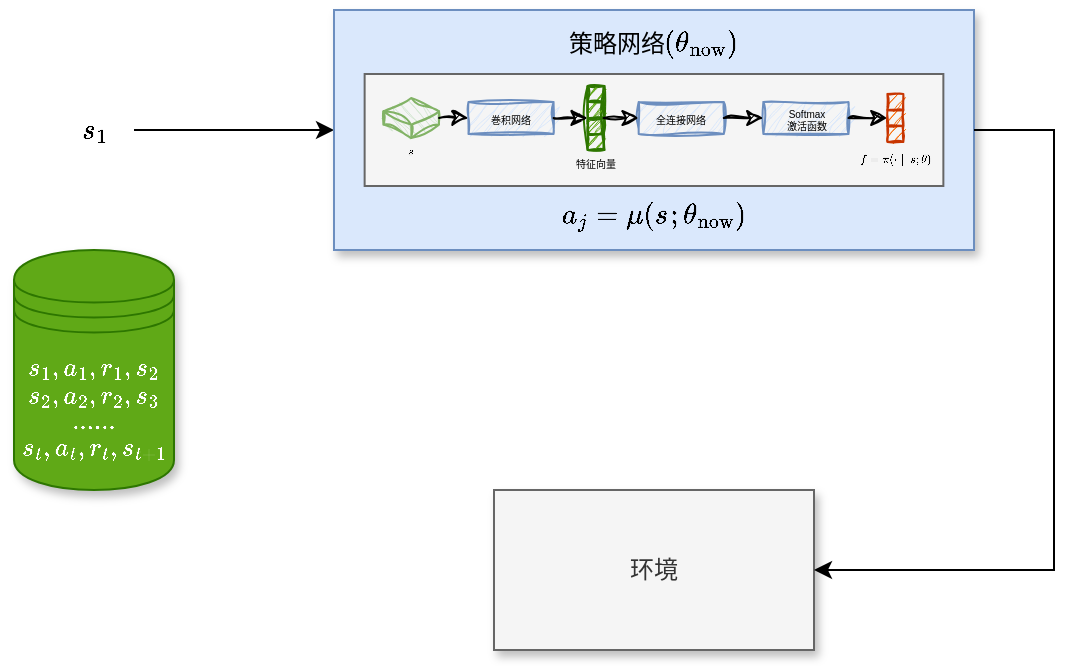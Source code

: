 <mxfile version="22.1.11" type="github" pages="2">
  <diagram name="第 1 页" id="D8CwGveDmH4_T83zukJF">
    <mxGraphModel dx="1041" dy="1423" grid="1" gridSize="10" guides="1" tooltips="1" connect="1" arrows="1" fold="1" page="1" pageScale="1" pageWidth="1169" pageHeight="827" math="1" shadow="0">
      <root>
        <mxCell id="0" />
        <mxCell id="1" parent="0" />
        <mxCell id="J2k-B5QdtApuFqRNuriJ-1" value="&lt;div style=&quot;font-size: 11px;&quot;&gt;&lt;font style=&quot;font-size: 11px;&quot;&gt;`s_1,a_1,r_1,s_{2}`&lt;/font&gt;&lt;/div&gt;&lt;div style=&quot;font-size: 11px;&quot;&gt;&lt;font style=&quot;font-size: 11px;&quot;&gt;`s_2,a_2,r_2,s_{3}`&lt;/font&gt;&lt;/div&gt;&lt;div style=&quot;font-size: 11px;&quot;&gt;&lt;font style=&quot;font-size: 11px;&quot;&gt;`......`&lt;br&gt;&lt;/font&gt;&lt;/div&gt;&lt;div style=&quot;font-size: 11px;&quot;&gt;&lt;font style=&quot;font-size: 11px;&quot;&gt;`s_t,a_t,r_t,s_{t+1}`&lt;/font&gt;&lt;/div&gt;" style="shape=datastore;whiteSpace=wrap;html=1;fillColor=#60a917;strokeColor=#2D7600;fontColor=#ffffff;shadow=1;" vertex="1" parent="1">
          <mxGeometry x="40" y="100" width="80" height="120" as="geometry" />
        </mxCell>
        <mxCell id="J2k-B5QdtApuFqRNuriJ-30" style="edgeStyle=orthogonalEdgeStyle;rounded=0;orthogonalLoop=1;jettySize=auto;html=1;entryX=0;entryY=0.5;entryDx=0;entryDy=0;" edge="1" parent="1" source="J2k-B5QdtApuFqRNuriJ-2" target="J2k-B5QdtApuFqRNuriJ-4">
          <mxGeometry relative="1" as="geometry" />
        </mxCell>
        <mxCell id="J2k-B5QdtApuFqRNuriJ-2" value="`s_1`" style="text;strokeColor=none;align=center;fillColor=none;html=1;verticalAlign=middle;whiteSpace=wrap;rounded=0;" vertex="1" parent="1">
          <mxGeometry x="60" y="20" width="40" height="40" as="geometry" />
        </mxCell>
        <mxCell id="J2k-B5QdtApuFqRNuriJ-3" value="" style="group;fillColor=#d5e8d4;strokeColor=#82b366;" vertex="1" connectable="0" parent="1">
          <mxGeometry x="200" y="-20" width="320" height="120" as="geometry" />
        </mxCell>
        <mxCell id="J2k-B5QdtApuFqRNuriJ-4" value="&lt;div&gt;策略网络`(\theta_{\text{now}})`&lt;/div&gt;&lt;div&gt;&lt;br&gt;&lt;/div&gt;&lt;div&gt;&lt;br&gt;&lt;/div&gt;&lt;div&gt;&lt;br&gt;&lt;/div&gt;&lt;div&gt;&lt;br&gt;&lt;/div&gt;&lt;div&gt;&lt;br&gt;&lt;/div&gt;&lt;div&gt;`a_{j} = \mu(s_{};\theta_{\text{now}})`&lt;br&gt;&lt;/div&gt;" style="rounded=0;whiteSpace=wrap;html=1;fillColor=#dae8fc;strokeColor=#6c8ebf;shadow=1;" vertex="1" parent="J2k-B5QdtApuFqRNuriJ-3">
          <mxGeometry width="320" height="120" as="geometry" />
        </mxCell>
        <mxCell id="J2k-B5QdtApuFqRNuriJ-5" value="" style="group" vertex="1" connectable="0" parent="J2k-B5QdtApuFqRNuriJ-3">
          <mxGeometry x="15.32" y="32" width="289.36" height="56" as="geometry" />
        </mxCell>
        <mxCell id="J2k-B5QdtApuFqRNuriJ-6" value="" style="rounded=0;whiteSpace=wrap;html=1;fillColor=#f5f5f5;fontColor=#333333;strokeColor=#666666;" vertex="1" parent="J2k-B5QdtApuFqRNuriJ-5">
          <mxGeometry width="289.36" height="56" as="geometry" />
        </mxCell>
        <mxCell id="J2k-B5QdtApuFqRNuriJ-7" value="" style="html=1;shape=mxgraph.basic.isocube;isoAngle=15;flipH=1;flipV=0;fillColor=#d5e8d4;strokeColor=#82b366;shadow=0;fontSize=5;sketch=1;curveFitting=1;jiggle=2;" vertex="1" parent="J2k-B5QdtApuFqRNuriJ-5">
          <mxGeometry x="9.36" y="12" width="27.853" height="20" as="geometry" />
        </mxCell>
        <mxCell id="J2k-B5QdtApuFqRNuriJ-8" value="巻积网络" style="rounded=0;whiteSpace=wrap;html=1;fillColor=#dae8fc;strokeColor=#6c8ebf;shadow=0;fontSize=5;sketch=1;curveFitting=1;jiggle=2;" vertex="1" parent="J2k-B5QdtApuFqRNuriJ-5">
          <mxGeometry x="51.913" y="14" width="42.553" height="16" as="geometry" />
        </mxCell>
        <mxCell id="J2k-B5QdtApuFqRNuriJ-9" style="rounded=0;orthogonalLoop=1;jettySize=auto;html=1;entryX=0;entryY=0.5;entryDx=0;entryDy=0;fontSize=5;sketch=1;curveFitting=1;jiggle=2;" edge="1" parent="J2k-B5QdtApuFqRNuriJ-5" source="J2k-B5QdtApuFqRNuriJ-7" target="J2k-B5QdtApuFqRNuriJ-8">
          <mxGeometry relative="1" as="geometry" />
        </mxCell>
        <mxCell id="J2k-B5QdtApuFqRNuriJ-10" value="全连接网络" style="rounded=0;whiteSpace=wrap;html=1;fillColor=#dae8fc;strokeColor=#6c8ebf;shadow=0;fontSize=5;sketch=1;curveFitting=1;jiggle=2;" vertex="1" parent="J2k-B5QdtApuFqRNuriJ-5">
          <mxGeometry x="137.02" y="14" width="42.553" height="16" as="geometry" />
        </mxCell>
        <mxCell id="J2k-B5QdtApuFqRNuriJ-11" value="`s`" style="text;strokeColor=none;align=center;fillColor=none;html=1;verticalAlign=middle;whiteSpace=wrap;rounded=0;shadow=0;fontSize=5;sketch=1;curveFitting=1;jiggle=2;" vertex="1" parent="J2k-B5QdtApuFqRNuriJ-5">
          <mxGeometry x="14.773" y="30" width="17.021" height="16" as="geometry" />
        </mxCell>
        <mxCell id="J2k-B5QdtApuFqRNuriJ-12" value="特征向量" style="text;strokeColor=none;align=center;fillColor=none;html=1;verticalAlign=middle;whiteSpace=wrap;rounded=0;shadow=0;fontSize=5;sketch=1;curveFitting=1;jiggle=2;" vertex="1" parent="J2k-B5QdtApuFqRNuriJ-5">
          <mxGeometry x="102.977" y="40" width="25.532" height="8" as="geometry" />
        </mxCell>
        <mxCell id="J2k-B5QdtApuFqRNuriJ-13" value="" style="group;fontSize=5;sketch=1;curveFitting=1;jiggle=2;" vertex="1" connectable="0" parent="J2k-B5QdtApuFqRNuriJ-5">
          <mxGeometry x="111.488" y="6" width="8.511" height="32" as="geometry" />
        </mxCell>
        <mxCell id="J2k-B5QdtApuFqRNuriJ-14" value="" style="group;fillColor=#60a917;strokeColor=#2D7600;fontColor=#ffffff;container=0;fontSize=5;sketch=1;curveFitting=1;jiggle=2;" vertex="1" connectable="0" parent="J2k-B5QdtApuFqRNuriJ-13">
          <mxGeometry width="8.511" height="32" as="geometry" />
        </mxCell>
        <mxCell id="J2k-B5QdtApuFqRNuriJ-15" value="" style="whiteSpace=wrap;html=1;aspect=fixed;fillColor=#60a917;fontColor=#ffffff;strokeColor=#2D7600;fontSize=5;sketch=1;curveFitting=1;jiggle=2;" vertex="1" parent="J2k-B5QdtApuFqRNuriJ-13">
          <mxGeometry width="8" height="8" as="geometry" />
        </mxCell>
        <mxCell id="J2k-B5QdtApuFqRNuriJ-16" value="" style="whiteSpace=wrap;html=1;aspect=fixed;fillColor=#60a917;fontColor=#ffffff;strokeColor=#2D7600;fontSize=5;sketch=1;curveFitting=1;jiggle=2;" vertex="1" parent="J2k-B5QdtApuFqRNuriJ-13">
          <mxGeometry y="8" width="8" height="8" as="geometry" />
        </mxCell>
        <mxCell id="J2k-B5QdtApuFqRNuriJ-17" style="edgeStyle=orthogonalEdgeStyle;rounded=0;orthogonalLoop=1;jettySize=auto;html=1;exitX=0.5;exitY=0;exitDx=0;exitDy=0;sketch=1;curveFitting=1;jiggle=2;" edge="1" parent="J2k-B5QdtApuFqRNuriJ-13" source="J2k-B5QdtApuFqRNuriJ-18">
          <mxGeometry relative="1" as="geometry">
            <mxPoint x="4.035" y="16.047" as="targetPoint" />
          </mxGeometry>
        </mxCell>
        <mxCell id="J2k-B5QdtApuFqRNuriJ-18" value="" style="whiteSpace=wrap;html=1;aspect=fixed;fillColor=#60a917;fontColor=#ffffff;strokeColor=#2D7600;fontSize=5;sketch=1;curveFitting=1;jiggle=2;" vertex="1" parent="J2k-B5QdtApuFqRNuriJ-13">
          <mxGeometry y="16" width="8" height="8" as="geometry" />
        </mxCell>
        <mxCell id="J2k-B5QdtApuFqRNuriJ-19" value="" style="whiteSpace=wrap;html=1;aspect=fixed;fillColor=#60a917;fontColor=#ffffff;strokeColor=#2D7600;fontSize=5;sketch=1;curveFitting=1;jiggle=2;" vertex="1" parent="J2k-B5QdtApuFqRNuriJ-13">
          <mxGeometry y="24" width="8" height="8" as="geometry" />
        </mxCell>
        <mxCell id="J2k-B5QdtApuFqRNuriJ-20" style="rounded=0;orthogonalLoop=1;jettySize=auto;html=1;entryX=0;entryY=0;entryDx=0;entryDy=0;sketch=1;curveFitting=1;jiggle=2;" edge="1" parent="J2k-B5QdtApuFqRNuriJ-5" source="J2k-B5QdtApuFqRNuriJ-8" target="J2k-B5QdtApuFqRNuriJ-18">
          <mxGeometry relative="1" as="geometry" />
        </mxCell>
        <mxCell id="J2k-B5QdtApuFqRNuriJ-21" style="rounded=0;orthogonalLoop=1;jettySize=auto;html=1;entryX=0;entryY=0.5;entryDx=0;entryDy=0;fontSize=5;sketch=1;curveFitting=1;jiggle=2;exitX=1;exitY=0;exitDx=0;exitDy=0;" edge="1" parent="J2k-B5QdtApuFqRNuriJ-5" source="J2k-B5QdtApuFqRNuriJ-18" target="J2k-B5QdtApuFqRNuriJ-10">
          <mxGeometry relative="1" as="geometry" />
        </mxCell>
        <mxCell id="J2k-B5QdtApuFqRNuriJ-22" value="&lt;div&gt;Softmax&lt;/div&gt;&lt;div&gt;激活函数&lt;br&gt;&lt;/div&gt;" style="rounded=0;whiteSpace=wrap;html=1;fillColor=#dae8fc;strokeColor=#6c8ebf;shadow=0;fontSize=5;sketch=1;curveFitting=1;jiggle=2;" vertex="1" parent="J2k-B5QdtApuFqRNuriJ-5">
          <mxGeometry x="199.36" y="14" width="42.553" height="16" as="geometry" />
        </mxCell>
        <mxCell id="J2k-B5QdtApuFqRNuriJ-23" style="rounded=0;orthogonalLoop=1;jettySize=auto;html=1;entryX=0;entryY=0.5;entryDx=0;entryDy=0;sketch=1;curveFitting=1;jiggle=2;" edge="1" parent="J2k-B5QdtApuFqRNuriJ-5" source="J2k-B5QdtApuFqRNuriJ-10" target="J2k-B5QdtApuFqRNuriJ-22">
          <mxGeometry relative="1" as="geometry" />
        </mxCell>
        <mxCell id="J2k-B5QdtApuFqRNuriJ-24" value="" style="whiteSpace=wrap;html=1;aspect=fixed;fillColor=#fa6800;strokeColor=#C73500;fontSize=5;sketch=1;curveFitting=1;jiggle=2;fontColor=#000000;" vertex="1" parent="J2k-B5QdtApuFqRNuriJ-5">
          <mxGeometry x="261.358" y="10" width="8" height="8" as="geometry" />
        </mxCell>
        <mxCell id="J2k-B5QdtApuFqRNuriJ-25" style="edgeStyle=orthogonalEdgeStyle;rounded=0;orthogonalLoop=1;jettySize=auto;html=1;exitX=0.5;exitY=0;exitDx=0;exitDy=0;fillColor=#fa6800;strokeColor=#C73500;sketch=1;curveFitting=1;jiggle=2;" edge="1" parent="J2k-B5QdtApuFqRNuriJ-5" source="J2k-B5QdtApuFqRNuriJ-26">
          <mxGeometry relative="1" as="geometry">
            <mxPoint x="265.393" y="18.047" as="targetPoint" />
          </mxGeometry>
        </mxCell>
        <mxCell id="J2k-B5QdtApuFqRNuriJ-26" value="" style="whiteSpace=wrap;html=1;aspect=fixed;fillColor=#fa6800;strokeColor=#C73500;fontSize=5;sketch=1;curveFitting=1;jiggle=2;fontColor=#000000;" vertex="1" parent="J2k-B5QdtApuFqRNuriJ-5">
          <mxGeometry x="261.358" y="18" width="8" height="8" as="geometry" />
        </mxCell>
        <mxCell id="J2k-B5QdtApuFqRNuriJ-27" style="rounded=0;orthogonalLoop=1;jettySize=auto;html=1;entryX=0;entryY=0.5;entryDx=0;entryDy=0;sketch=1;curveFitting=1;jiggle=2;" edge="1" parent="J2k-B5QdtApuFqRNuriJ-5" source="J2k-B5QdtApuFqRNuriJ-22" target="J2k-B5QdtApuFqRNuriJ-26">
          <mxGeometry relative="1" as="geometry" />
        </mxCell>
        <mxCell id="J2k-B5QdtApuFqRNuriJ-28" value="" style="whiteSpace=wrap;html=1;aspect=fixed;fillColor=#fa6800;strokeColor=#C73500;fontSize=5;sketch=1;curveFitting=1;jiggle=2;fontColor=#000000;" vertex="1" parent="J2k-B5QdtApuFqRNuriJ-5">
          <mxGeometry x="261.358" y="26" width="8" height="8" as="geometry" />
        </mxCell>
        <mxCell id="J2k-B5QdtApuFqRNuriJ-29" value="`f=\pi(\cdot |&amp;nbsp; s;\theta)`" style="text;strokeColor=none;align=center;fillColor=none;html=1;verticalAlign=middle;whiteSpace=wrap;rounded=0;shadow=0;fontSize=5;sketch=1;curveFitting=1;jiggle=2;" vertex="1" parent="J2k-B5QdtApuFqRNuriJ-5">
          <mxGeometry x="246.36" y="38" width="36.77" height="8" as="geometry" />
        </mxCell>
        <mxCell id="J2k-B5QdtApuFqRNuriJ-32" value="环境" style="rounded=0;whiteSpace=wrap;html=1;fillColor=#f5f5f5;fontColor=#333333;strokeColor=#666666;shadow=1;" vertex="1" parent="1">
          <mxGeometry x="280" y="220" width="160" height="80" as="geometry" />
        </mxCell>
        <mxCell id="J2k-B5QdtApuFqRNuriJ-31" style="edgeStyle=orthogonalEdgeStyle;rounded=0;orthogonalLoop=1;jettySize=auto;html=1;entryX=1;entryY=0.5;entryDx=0;entryDy=0;" edge="1" parent="1" source="J2k-B5QdtApuFqRNuriJ-4" target="J2k-B5QdtApuFqRNuriJ-32">
          <mxGeometry relative="1" as="geometry">
            <mxPoint x="590" y="170" as="targetPoint" />
            <Array as="points">
              <mxPoint x="560" y="40" />
              <mxPoint x="560" y="260" />
            </Array>
          </mxGeometry>
        </mxCell>
      </root>
    </mxGraphModel>
  </diagram>
  <diagram id="BKZ8cblx9A8lKbo_8GUY" name="PPO-Penalty">
    <mxGraphModel dx="434" dy="248" grid="1" gridSize="10" guides="1" tooltips="1" connect="1" arrows="1" fold="1" page="1" pageScale="1" pageWidth="827" pageHeight="1169" math="1" shadow="0">
      <root>
        <mxCell id="0" />
        <mxCell id="1" parent="0" />
      </root>
    </mxGraphModel>
  </diagram>
</mxfile>
